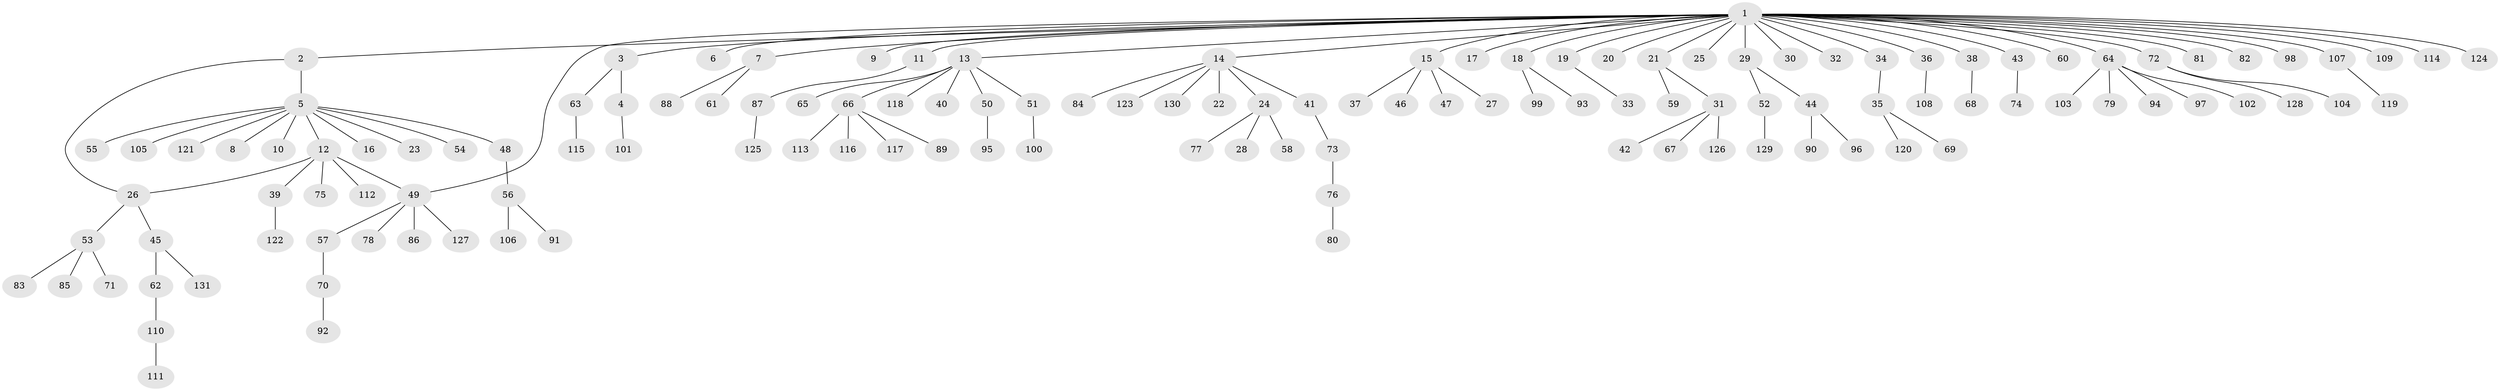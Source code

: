 // coarse degree distribution, {32: 0.009900990099009901, 12: 0.009900990099009901, 3: 0.0594059405940594, 1: 0.6732673267326733, 2: 0.16831683168316833, 5: 0.039603960396039604, 6: 0.019801980198019802, 4: 0.019801980198019802}
// Generated by graph-tools (version 1.1) at 2025/23/03/03/25 07:23:49]
// undirected, 131 vertices, 132 edges
graph export_dot {
graph [start="1"]
  node [color=gray90,style=filled];
  1;
  2;
  3;
  4;
  5;
  6;
  7;
  8;
  9;
  10;
  11;
  12;
  13;
  14;
  15;
  16;
  17;
  18;
  19;
  20;
  21;
  22;
  23;
  24;
  25;
  26;
  27;
  28;
  29;
  30;
  31;
  32;
  33;
  34;
  35;
  36;
  37;
  38;
  39;
  40;
  41;
  42;
  43;
  44;
  45;
  46;
  47;
  48;
  49;
  50;
  51;
  52;
  53;
  54;
  55;
  56;
  57;
  58;
  59;
  60;
  61;
  62;
  63;
  64;
  65;
  66;
  67;
  68;
  69;
  70;
  71;
  72;
  73;
  74;
  75;
  76;
  77;
  78;
  79;
  80;
  81;
  82;
  83;
  84;
  85;
  86;
  87;
  88;
  89;
  90;
  91;
  92;
  93;
  94;
  95;
  96;
  97;
  98;
  99;
  100;
  101;
  102;
  103;
  104;
  105;
  106;
  107;
  108;
  109;
  110;
  111;
  112;
  113;
  114;
  115;
  116;
  117;
  118;
  119;
  120;
  121;
  122;
  123;
  124;
  125;
  126;
  127;
  128;
  129;
  130;
  131;
  1 -- 2;
  1 -- 3;
  1 -- 6;
  1 -- 7;
  1 -- 9;
  1 -- 11;
  1 -- 13;
  1 -- 14;
  1 -- 15;
  1 -- 17;
  1 -- 18;
  1 -- 19;
  1 -- 20;
  1 -- 21;
  1 -- 25;
  1 -- 29;
  1 -- 30;
  1 -- 32;
  1 -- 34;
  1 -- 36;
  1 -- 38;
  1 -- 43;
  1 -- 49;
  1 -- 60;
  1 -- 64;
  1 -- 72;
  1 -- 81;
  1 -- 82;
  1 -- 98;
  1 -- 107;
  1 -- 109;
  1 -- 114;
  1 -- 124;
  2 -- 5;
  2 -- 26;
  3 -- 4;
  3 -- 63;
  4 -- 101;
  5 -- 8;
  5 -- 10;
  5 -- 12;
  5 -- 16;
  5 -- 23;
  5 -- 48;
  5 -- 54;
  5 -- 55;
  5 -- 105;
  5 -- 121;
  7 -- 61;
  7 -- 88;
  11 -- 87;
  12 -- 26;
  12 -- 39;
  12 -- 49;
  12 -- 75;
  12 -- 112;
  13 -- 40;
  13 -- 50;
  13 -- 51;
  13 -- 65;
  13 -- 66;
  13 -- 118;
  14 -- 22;
  14 -- 24;
  14 -- 41;
  14 -- 84;
  14 -- 123;
  14 -- 130;
  15 -- 27;
  15 -- 37;
  15 -- 46;
  15 -- 47;
  18 -- 93;
  18 -- 99;
  19 -- 33;
  21 -- 31;
  21 -- 59;
  24 -- 28;
  24 -- 58;
  24 -- 77;
  26 -- 45;
  26 -- 53;
  29 -- 44;
  29 -- 52;
  31 -- 42;
  31 -- 67;
  31 -- 126;
  34 -- 35;
  35 -- 69;
  35 -- 120;
  36 -- 108;
  38 -- 68;
  39 -- 122;
  41 -- 73;
  43 -- 74;
  44 -- 90;
  44 -- 96;
  45 -- 62;
  45 -- 131;
  48 -- 56;
  49 -- 57;
  49 -- 78;
  49 -- 86;
  49 -- 127;
  50 -- 95;
  51 -- 100;
  52 -- 129;
  53 -- 71;
  53 -- 83;
  53 -- 85;
  56 -- 91;
  56 -- 106;
  57 -- 70;
  62 -- 110;
  63 -- 115;
  64 -- 79;
  64 -- 94;
  64 -- 97;
  64 -- 102;
  64 -- 103;
  66 -- 89;
  66 -- 113;
  66 -- 116;
  66 -- 117;
  70 -- 92;
  72 -- 104;
  72 -- 128;
  73 -- 76;
  76 -- 80;
  87 -- 125;
  107 -- 119;
  110 -- 111;
}

